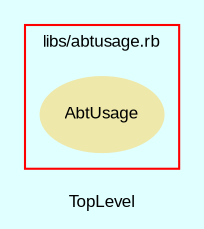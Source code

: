 digraph TopLevel {
    compound = true
    bgcolor = lightcyan1
    fontname = Arial
    fontsize = 8
    label = "TopLevel"
    node [
        fontname = Arial,
        fontsize = 8,
        color = black
    ]

    subgraph cluster_9 {
        fontname = Arial
        color = red
        label = "libs/abtusage.rb"
        AbtUsage [
            fontcolor = black,
            URL = "classes/AbtUsage.html",
            shape = ellipse,
            color = palegoldenrod,
            style = filled,
            label = "AbtUsage"
        ]

    }

}

